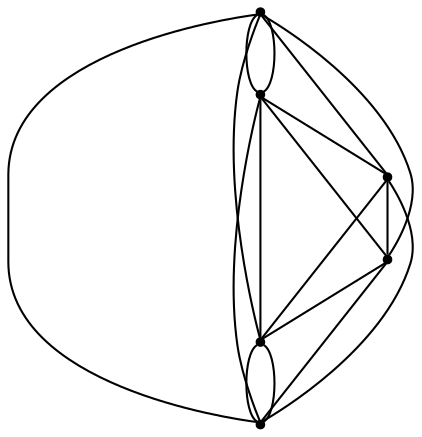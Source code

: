 graph {
  node [shape=point,comment="{\"directed\":false,\"doi\":\"10.1007/978-3-319-73915-1_33\",\"figure\":\"2 (2)\"}"]

  v0 [pos="455.03080823674566,388.1683645512905"]
  v1 [pos="638.3933759413933,304.8227751740544"]
  v2 [pos="288.3375865467537,404.83748242673767"]
  v3 [pos="505.03879064084754,354.83012880039604"]
  v4 [pos="588.3854094343958,421.5066003021849"]
  v5 [pos="455.03080823674566,271.48453942315996"]

  v2 -- v0 [id="-3",pos="288.3375865467537,404.83748242673767 455.03080823674566,388.1683645512905 455.03080823674566,388.1683645512905 455.03080823674566,388.1683645512905"]
  v2 -- v4 [id="-6",pos="288.3375865467537,404.83748242673767 588.3854094343958,421.5066003021849 588.3854094343958,421.5066003021849 588.3854094343958,421.5066003021849"]
  v2 -- v1 [id="-9",pos="288.3375865467537,404.83748242673767 638.3933759413933,304.8227751740544 638.3933759413933,304.8227751740544 638.3933759413933,304.8227751740544"]
  v2 -- v5 [id="-14",pos="288.3375865467537,404.83748242673767 455.03080823674566,271.48453942315996 455.03080823674566,271.48453942315996 455.03080823674566,271.48453942315996"]
  v2 -- v3 [id="-16",pos="288.3375865467537,404.83748242673767 488.36947642040064,471.5139539285265 488.36947642040064,471.5139539285265 488.36947642040064,471.5139539285265 505.03879064084754,354.83012880039604 505.03879064084754,354.83012880039604 505.03879064084754,354.83012880039604"]
  v1 -- v0 [id="-19",pos="638.3933759413933,304.8227751740544 455.03080823674566,388.1683645512905 455.03080823674566,388.1683645512905 455.03080823674566,388.1683645512905"]
  v3 -- v2 [id="-24",pos="505.03879064084754,354.83012880039604 288.3375865467537,404.83748242673767 288.3375865467537,404.83748242673767 288.3375865467537,404.83748242673767"]
  v1 -- v4 [id="-27",pos="638.3933759413933,304.8227751740544 588.3854094343958,421.5066003021849 588.3854094343958,421.5066003021849 588.3854094343958,421.5066003021849"]
  v1 -- v5 [id="-29",pos="638.3933759413933,304.8227751740544 455.03080823674566,271.48453942315996 455.03080823674566,271.48453942315996 455.03080823674566,271.48453942315996"]
  v4 -- v0 [id="-31",pos="588.3854094343958,421.5066003021849 455.03080823674566,388.1683645512905 455.03080823674566,388.1683645512905 455.03080823674566,388.1683645512905"]
  v3 -- v0 [id="-36",pos="505.03879064084754,354.83012880039604 455.03080823674566,388.1683645512905 455.03080823674566,388.1683645512905 455.03080823674566,388.1683645512905"]
  v3 -- v5 [id="-40",pos="505.03879064084754,354.83012880039604 455.03080823674566,271.48453942315996 455.03080823674566,271.48453942315996 455.03080823674566,271.48453942315996"]
  v3 -- v1 [id="-45",pos="505.03879064084754,354.83012880039604 638.3933759413933,304.8227751740544 638.3933759413933,304.8227751740544 638.3933759413933,304.8227751740544"]
  v4 -- v0 [id="-46",pos="588.3854094343958,421.5066003021849 488.36947642040064,471.5139539285265 488.36947642040064,471.5139539285265 488.36947642040064,471.5139539285265 455.03080823674566,388.1683645512905 455.03080823674566,388.1683645512905 455.03080823674566,388.1683645512905"]
  v5 -- v0 [id="-48",pos="455.03080823674566,271.48453942315996 455.03080823674566,388.1683645512905 455.03080823674566,388.1683645512905 455.03080823674566,388.1683645512905"]
  v5 -- v4 [id="-54",pos="455.03080823674566,271.48453942315996 588.3854094343958,421.5066003021849 588.3854094343958,421.5066003021849 588.3854094343958,421.5066003021849"]
  v3 -- v4 [id="-58",pos="505.03879064084754,354.83012880039604 588.3854094343958,421.5066003021849 588.3854094343958,421.5066003021849 588.3854094343958,421.5066003021849"]
}